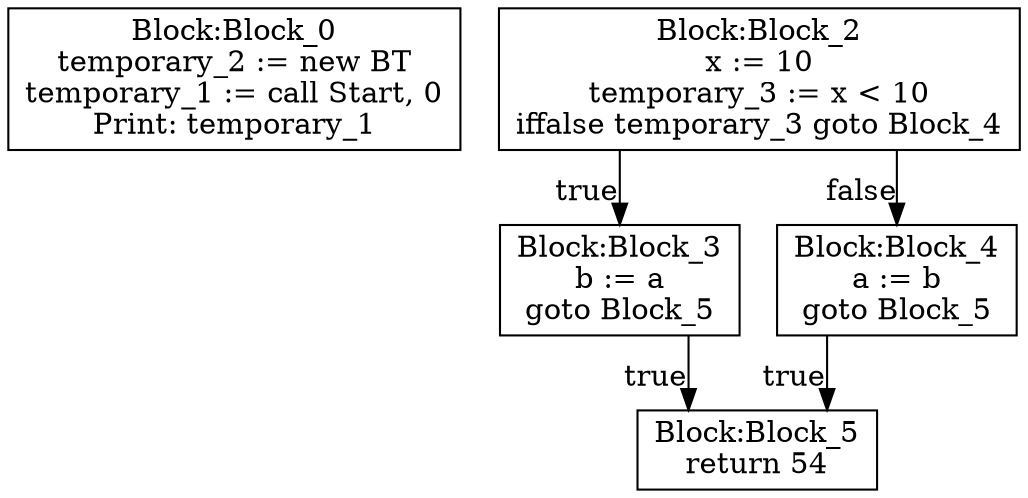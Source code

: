 digraph {
graph [ splines = ortho ]
	node [ shape = box ];
Block_0 [label="Block:Block_0
temporary_2 := new BT
temporary_1 := call Start, 0
Print: temporary_1"];
Block_2 [label="Block:Block_2
x := 10
temporary_3 := x < 10
iffalse temporary_3 goto Block_4"];
Block_2 -> Block_3 [xlabel = "true"]
Block_3 [label="Block:Block_3
b := a
goto Block_5"];
Block_3 -> Block_5 [xlabel = "true"]
Block_5 [label="Block:Block_5
return 54"];
Block_2 -> Block_4 [xlabel = "false"]
Block_4 [label="Block:Block_4
a := b
goto Block_5"];
Block_4 -> Block_5 [xlabel = "true"]
}
